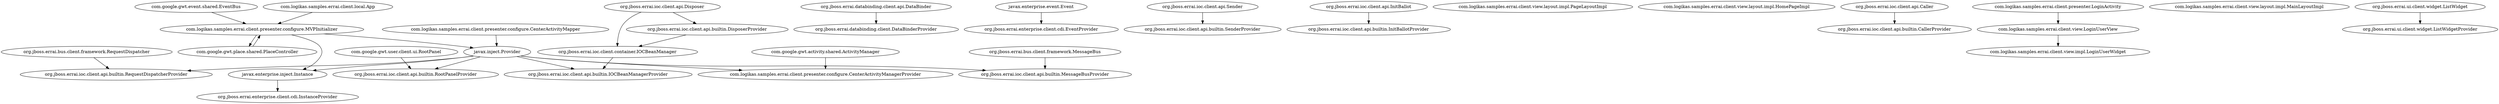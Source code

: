 //
// Generated IOC bean dependency graph in GraphViz DOT format.
//

digraph g {
  "com.logikas.samples.errai.client.presenter.configure.CenterActivityManagerProvider"
  "org.jboss.errai.databinding.client.DataBinderProvider"
  "org.jboss.errai.databinding.client.api.DataBinder" -> "org.jboss.errai.databinding.client.DataBinderProvider"
  "org.jboss.errai.ioc.client.api.builtin.RequestDispatcherProvider"
  "org.jboss.errai.enterprise.client.cdi.InstanceProvider"
  "javax.enterprise.inject.Instance" -> "org.jboss.errai.enterprise.client.cdi.InstanceProvider"
  "com.google.gwt.place.shared.PlaceController" -> "com.logikas.samples.errai.client.presenter.configure.MVPInitializer"
  "org.jboss.errai.ioc.client.api.builtin.RootPanelProvider"
  "org.jboss.errai.ioc.client.api.builtin.IOCBeanManagerProvider"
  "org.jboss.errai.ioc.client.api.builtin.MessageBusProvider"
  "javax.inject.Provider" -> "org.jboss.errai.ioc.client.api.builtin.RootPanelProvider"
  "javax.inject.Provider" -> "org.jboss.errai.ioc.client.api.builtin.IOCBeanManagerProvider"
  "javax.inject.Provider" -> "javax.enterprise.inject.Instance"
  "javax.inject.Provider" -> "org.jboss.errai.ioc.client.api.builtin.RequestDispatcherProvider"
  "javax.inject.Provider" -> "org.jboss.errai.ioc.client.api.builtin.MessageBusProvider"
  "javax.inject.Provider" -> "com.logikas.samples.errai.client.presenter.configure.CenterActivityManagerProvider"
  "com.logikas.samples.errai.client.presenter.configure.MVPInitializer" -> "com.google.gwt.place.shared.PlaceController"
  "com.logikas.samples.errai.client.presenter.configure.MVPInitializer" -> "javax.enterprise.inject.Instance"
  "com.logikas.samples.errai.client.presenter.configure.MVPInitializer" -> "javax.inject.Provider"
  "com.logikas.samples.errai.client.local.App" -> "com.logikas.samples.errai.client.presenter.configure.MVPInitializer"
  "org.jboss.errai.enterprise.client.cdi.EventProvider"
  "javax.enterprise.event.Event" -> "org.jboss.errai.enterprise.client.cdi.EventProvider"
  "org.jboss.errai.bus.client.framework.RequestDispatcher" -> "org.jboss.errai.ioc.client.api.builtin.RequestDispatcherProvider"
  "org.jboss.errai.ioc.client.api.builtin.SenderProvider"
  "org.jboss.errai.ioc.client.api.Sender" -> "org.jboss.errai.ioc.client.api.builtin.SenderProvider"
  "org.jboss.errai.ioc.client.api.builtin.InitBallotProvider"
  "org.jboss.errai.ioc.client.container.IOCBeanManager" -> "org.jboss.errai.ioc.client.api.builtin.IOCBeanManagerProvider"
  "com.logikas.samples.errai.client.view.layout.impl.PageLayoutImpl"
  "com.google.gwt.activity.shared.ActivityManager" -> "com.logikas.samples.errai.client.presenter.configure.CenterActivityManagerProvider"
  "com.logikas.samples.errai.client.view.layout.impl.HomePageImpl"
  "com.logikas.samples.errai.client.presenter.configure.CenterActivityMapper" -> "javax.inject.Provider"
  "org.jboss.errai.ioc.client.api.builtin.CallerProvider"
  "com.logikas.samples.errai.client.view.impl.LoginUserWidget"
  "com.logikas.samples.errai.client.view.LoginUserView" -> "com.logikas.samples.errai.client.view.impl.LoginUserWidget"
  "com.logikas.samples.errai.client.presenter.LoginActivity" -> "com.logikas.samples.errai.client.view.LoginUserView"
  "com.google.gwt.user.client.ui.RootPanel" -> "org.jboss.errai.ioc.client.api.builtin.RootPanelProvider"
  "com.logikas.samples.errai.client.view.layout.impl.MainLayoutImpl"
  "org.jboss.errai.ui.client.widget.ListWidgetProvider"
  "org.jboss.errai.ioc.client.api.Caller" -> "org.jboss.errai.ioc.client.api.builtin.CallerProvider"
  "org.jboss.errai.ioc.client.api.InitBallot" -> "org.jboss.errai.ioc.client.api.builtin.InitBallotProvider"
  "com.google.gwt.event.shared.EventBus" -> "com.logikas.samples.errai.client.presenter.configure.MVPInitializer"
  "org.jboss.errai.bus.client.framework.MessageBus" -> "org.jboss.errai.ioc.client.api.builtin.MessageBusProvider"
  "org.jboss.errai.ioc.client.api.builtin.DisposerProvider" -> "org.jboss.errai.ioc.client.container.IOCBeanManager"
  "org.jboss.errai.ioc.client.api.Disposer" -> "org.jboss.errai.ioc.client.api.builtin.DisposerProvider"
  "org.jboss.errai.ioc.client.api.Disposer" -> "org.jboss.errai.ioc.client.container.IOCBeanManager"
  "org.jboss.errai.ui.client.widget.ListWidget" -> "org.jboss.errai.ui.client.widget.ListWidgetProvider"
}